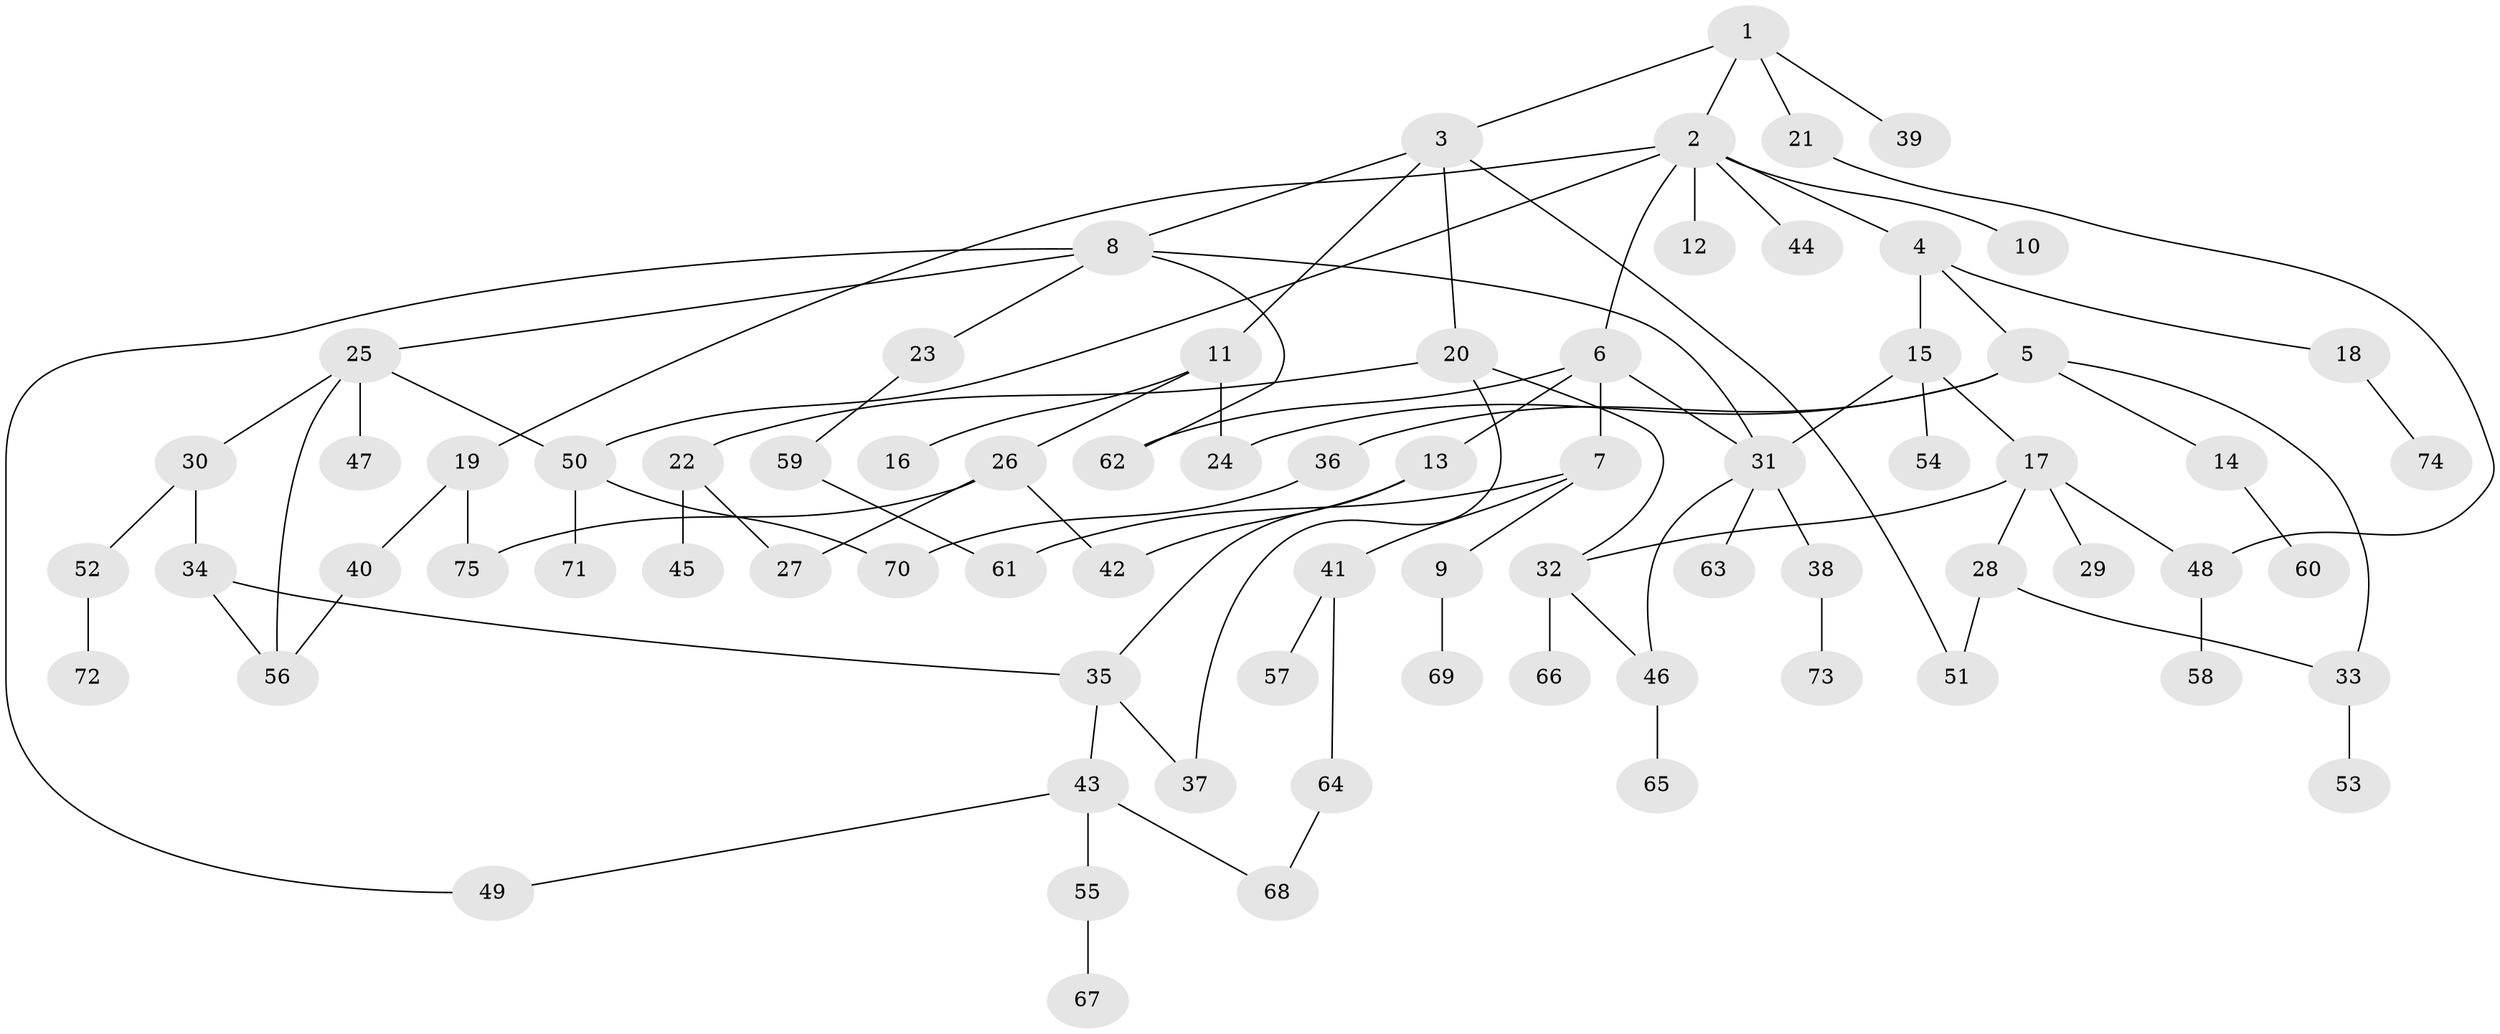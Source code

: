 // Generated by graph-tools (version 1.1) at 2025/49/03/09/25 03:49:20]
// undirected, 75 vertices, 95 edges
graph export_dot {
graph [start="1"]
  node [color=gray90,style=filled];
  1;
  2;
  3;
  4;
  5;
  6;
  7;
  8;
  9;
  10;
  11;
  12;
  13;
  14;
  15;
  16;
  17;
  18;
  19;
  20;
  21;
  22;
  23;
  24;
  25;
  26;
  27;
  28;
  29;
  30;
  31;
  32;
  33;
  34;
  35;
  36;
  37;
  38;
  39;
  40;
  41;
  42;
  43;
  44;
  45;
  46;
  47;
  48;
  49;
  50;
  51;
  52;
  53;
  54;
  55;
  56;
  57;
  58;
  59;
  60;
  61;
  62;
  63;
  64;
  65;
  66;
  67;
  68;
  69;
  70;
  71;
  72;
  73;
  74;
  75;
  1 -- 2;
  1 -- 3;
  1 -- 21;
  1 -- 39;
  2 -- 4;
  2 -- 6;
  2 -- 10;
  2 -- 12;
  2 -- 19;
  2 -- 44;
  2 -- 50;
  3 -- 8;
  3 -- 11;
  3 -- 20;
  3 -- 51;
  4 -- 5;
  4 -- 15;
  4 -- 18;
  5 -- 14;
  5 -- 36;
  5 -- 24;
  5 -- 33;
  6 -- 7;
  6 -- 13;
  6 -- 62;
  6 -- 31;
  7 -- 9;
  7 -- 41;
  7 -- 61;
  8 -- 23;
  8 -- 25;
  8 -- 31;
  8 -- 62;
  8 -- 49;
  9 -- 69;
  11 -- 16;
  11 -- 24;
  11 -- 26;
  13 -- 35;
  13 -- 42;
  14 -- 60;
  15 -- 17;
  15 -- 54;
  15 -- 31;
  17 -- 28;
  17 -- 29;
  17 -- 32;
  17 -- 48;
  18 -- 74;
  19 -- 40;
  19 -- 75;
  20 -- 22;
  20 -- 37;
  20 -- 32;
  21 -- 48;
  22 -- 27;
  22 -- 45;
  23 -- 59;
  25 -- 30;
  25 -- 47;
  25 -- 50;
  25 -- 56;
  26 -- 27;
  26 -- 42;
  26 -- 75;
  28 -- 33;
  28 -- 51;
  30 -- 34;
  30 -- 52;
  31 -- 38;
  31 -- 63;
  31 -- 46;
  32 -- 46;
  32 -- 66;
  33 -- 53;
  34 -- 56;
  34 -- 35;
  35 -- 43;
  35 -- 37;
  36 -- 70;
  38 -- 73;
  40 -- 56;
  41 -- 57;
  41 -- 64;
  43 -- 49;
  43 -- 55;
  43 -- 68;
  46 -- 65;
  48 -- 58;
  50 -- 71;
  50 -- 70;
  52 -- 72;
  55 -- 67;
  59 -- 61;
  64 -- 68;
}
